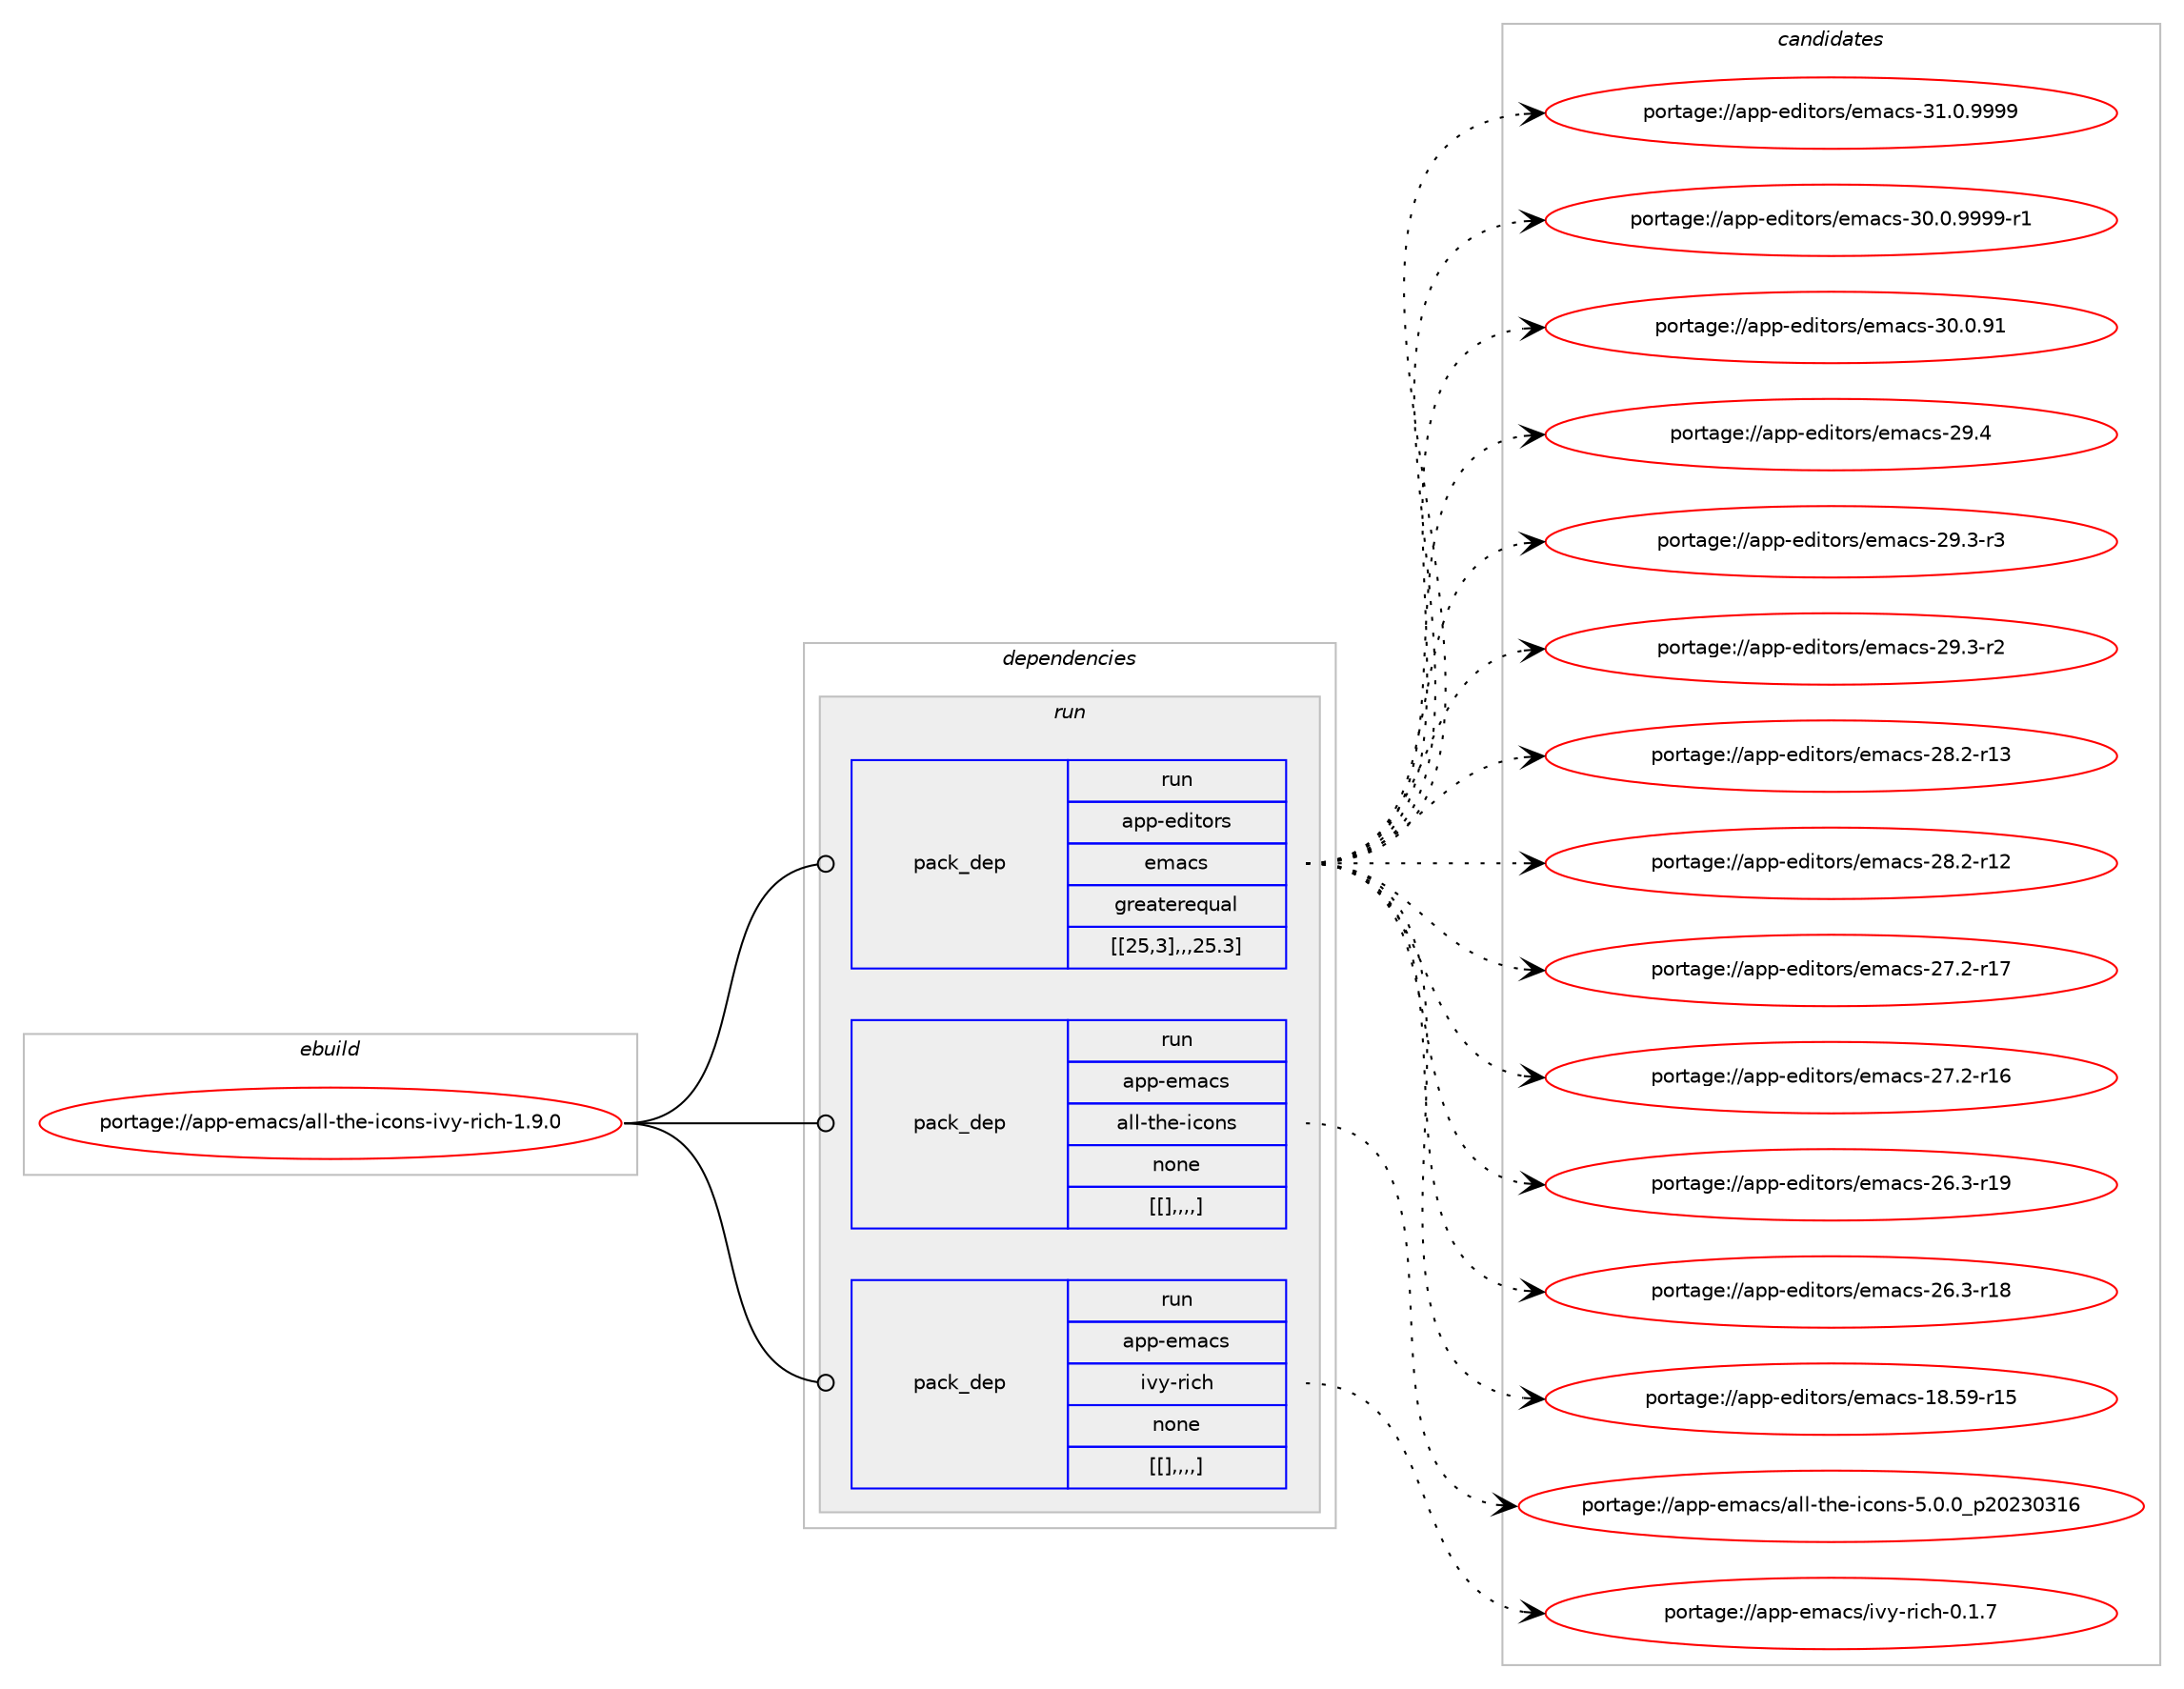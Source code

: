 digraph prolog {

# *************
# Graph options
# *************

newrank=true;
concentrate=true;
compound=true;
graph [rankdir=LR,fontname=Helvetica,fontsize=10,ranksep=1.5];#, ranksep=2.5, nodesep=0.2];
edge  [arrowhead=vee];
node  [fontname=Helvetica,fontsize=10];

# **********
# The ebuild
# **********

subgraph cluster_leftcol {
color=gray;
label=<<i>ebuild</i>>;
id [label="portage://app-emacs/all-the-icons-ivy-rich-1.9.0", color=red, width=4, href="../app-emacs/all-the-icons-ivy-rich-1.9.0.svg"];
}

# ****************
# The dependencies
# ****************

subgraph cluster_midcol {
color=gray;
label=<<i>dependencies</i>>;
subgraph cluster_compile {
fillcolor="#eeeeee";
style=filled;
label=<<i>compile</i>>;
}
subgraph cluster_compileandrun {
fillcolor="#eeeeee";
style=filled;
label=<<i>compile and run</i>>;
}
subgraph cluster_run {
fillcolor="#eeeeee";
style=filled;
label=<<i>run</i>>;
subgraph pack16097 {
dependency22605 [label=<<TABLE BORDER="0" CELLBORDER="1" CELLSPACING="0" CELLPADDING="4" WIDTH="220"><TR><TD ROWSPAN="6" CELLPADDING="30">pack_dep</TD></TR><TR><TD WIDTH="110">run</TD></TR><TR><TD>app-editors</TD></TR><TR><TD>emacs</TD></TR><TR><TD>greaterequal</TD></TR><TR><TD>[[25,3],,,25.3]</TD></TR></TABLE>>, shape=none, color=blue];
}
id:e -> dependency22605:w [weight=20,style="solid",arrowhead="odot"];
subgraph pack16098 {
dependency22606 [label=<<TABLE BORDER="0" CELLBORDER="1" CELLSPACING="0" CELLPADDING="4" WIDTH="220"><TR><TD ROWSPAN="6" CELLPADDING="30">pack_dep</TD></TR><TR><TD WIDTH="110">run</TD></TR><TR><TD>app-emacs</TD></TR><TR><TD>all-the-icons</TD></TR><TR><TD>none</TD></TR><TR><TD>[[],,,,]</TD></TR></TABLE>>, shape=none, color=blue];
}
id:e -> dependency22606:w [weight=20,style="solid",arrowhead="odot"];
subgraph pack16099 {
dependency22607 [label=<<TABLE BORDER="0" CELLBORDER="1" CELLSPACING="0" CELLPADDING="4" WIDTH="220"><TR><TD ROWSPAN="6" CELLPADDING="30">pack_dep</TD></TR><TR><TD WIDTH="110">run</TD></TR><TR><TD>app-emacs</TD></TR><TR><TD>ivy-rich</TD></TR><TR><TD>none</TD></TR><TR><TD>[[],,,,]</TD></TR></TABLE>>, shape=none, color=blue];
}
id:e -> dependency22607:w [weight=20,style="solid",arrowhead="odot"];
}
}

# **************
# The candidates
# **************

subgraph cluster_choices {
rank=same;
color=gray;
label=<<i>candidates</i>>;

subgraph choice16097 {
color=black;
nodesep=1;
choice971121124510110010511611111411547101109979911545514946484657575757 [label="portage://app-editors/emacs-31.0.9999", color=red, width=4,href="../app-editors/emacs-31.0.9999.svg"];
choice9711211245101100105116111114115471011099799115455148464846575757574511449 [label="portage://app-editors/emacs-30.0.9999-r1", color=red, width=4,href="../app-editors/emacs-30.0.9999-r1.svg"];
choice97112112451011001051161111141154710110997991154551484648465749 [label="portage://app-editors/emacs-30.0.91", color=red, width=4,href="../app-editors/emacs-30.0.91.svg"];
choice97112112451011001051161111141154710110997991154550574652 [label="portage://app-editors/emacs-29.4", color=red, width=4,href="../app-editors/emacs-29.4.svg"];
choice971121124510110010511611111411547101109979911545505746514511451 [label="portage://app-editors/emacs-29.3-r3", color=red, width=4,href="../app-editors/emacs-29.3-r3.svg"];
choice971121124510110010511611111411547101109979911545505746514511450 [label="portage://app-editors/emacs-29.3-r2", color=red, width=4,href="../app-editors/emacs-29.3-r2.svg"];
choice97112112451011001051161111141154710110997991154550564650451144951 [label="portage://app-editors/emacs-28.2-r13", color=red, width=4,href="../app-editors/emacs-28.2-r13.svg"];
choice97112112451011001051161111141154710110997991154550564650451144950 [label="portage://app-editors/emacs-28.2-r12", color=red, width=4,href="../app-editors/emacs-28.2-r12.svg"];
choice97112112451011001051161111141154710110997991154550554650451144955 [label="portage://app-editors/emacs-27.2-r17", color=red, width=4,href="../app-editors/emacs-27.2-r17.svg"];
choice97112112451011001051161111141154710110997991154550554650451144954 [label="portage://app-editors/emacs-27.2-r16", color=red, width=4,href="../app-editors/emacs-27.2-r16.svg"];
choice97112112451011001051161111141154710110997991154550544651451144957 [label="portage://app-editors/emacs-26.3-r19", color=red, width=4,href="../app-editors/emacs-26.3-r19.svg"];
choice97112112451011001051161111141154710110997991154550544651451144956 [label="portage://app-editors/emacs-26.3-r18", color=red, width=4,href="../app-editors/emacs-26.3-r18.svg"];
choice9711211245101100105116111114115471011099799115454956465357451144953 [label="portage://app-editors/emacs-18.59-r15", color=red, width=4,href="../app-editors/emacs-18.59-r15.svg"];
dependency22605:e -> choice971121124510110010511611111411547101109979911545514946484657575757:w [style=dotted,weight="100"];
dependency22605:e -> choice9711211245101100105116111114115471011099799115455148464846575757574511449:w [style=dotted,weight="100"];
dependency22605:e -> choice97112112451011001051161111141154710110997991154551484648465749:w [style=dotted,weight="100"];
dependency22605:e -> choice97112112451011001051161111141154710110997991154550574652:w [style=dotted,weight="100"];
dependency22605:e -> choice971121124510110010511611111411547101109979911545505746514511451:w [style=dotted,weight="100"];
dependency22605:e -> choice971121124510110010511611111411547101109979911545505746514511450:w [style=dotted,weight="100"];
dependency22605:e -> choice97112112451011001051161111141154710110997991154550564650451144951:w [style=dotted,weight="100"];
dependency22605:e -> choice97112112451011001051161111141154710110997991154550564650451144950:w [style=dotted,weight="100"];
dependency22605:e -> choice97112112451011001051161111141154710110997991154550554650451144955:w [style=dotted,weight="100"];
dependency22605:e -> choice97112112451011001051161111141154710110997991154550554650451144954:w [style=dotted,weight="100"];
dependency22605:e -> choice97112112451011001051161111141154710110997991154550544651451144957:w [style=dotted,weight="100"];
dependency22605:e -> choice97112112451011001051161111141154710110997991154550544651451144956:w [style=dotted,weight="100"];
dependency22605:e -> choice9711211245101100105116111114115471011099799115454956465357451144953:w [style=dotted,weight="100"];
}
subgraph choice16098 {
color=black;
nodesep=1;
choice971121124510110997991154797108108451161041014510599111110115455346484648951125048505148514954 [label="portage://app-emacs/all-the-icons-5.0.0_p20230316", color=red, width=4,href="../app-emacs/all-the-icons-5.0.0_p20230316.svg"];
dependency22606:e -> choice971121124510110997991154797108108451161041014510599111110115455346484648951125048505148514954:w [style=dotted,weight="100"];
}
subgraph choice16099 {
color=black;
nodesep=1;
choice97112112451011099799115471051181214511410599104454846494655 [label="portage://app-emacs/ivy-rich-0.1.7", color=red, width=4,href="../app-emacs/ivy-rich-0.1.7.svg"];
dependency22607:e -> choice97112112451011099799115471051181214511410599104454846494655:w [style=dotted,weight="100"];
}
}

}
